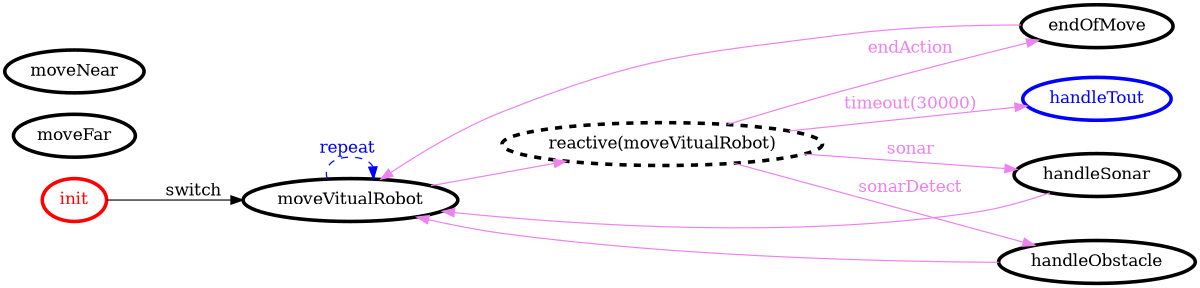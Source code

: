 /*
*
* A GraphViz DOT FSM description 
* Please use a GraphViz visualizer (like http://www.webgraphviz.com)
*  
*/

digraph finite_state_machine {
	rankdir=LR
	size="8,5"
	
	init [ color = red ][ fontcolor = red ][ penwidth = 3 ]
	handleSonar [ color = black ][ fontcolor = black ][ penwidth = 3 ]
	endOfMove [ color = black ][ fontcolor = black ][ penwidth = 3 ]
	handleObstacle [ color = black ][ fontcolor = black ][ penwidth = 3 ]
	moveFar [ color = black ][ fontcolor = black ][ penwidth = 3 ]
	moveVitualRobot [ color = black ][ fontcolor = black ][ penwidth = 3 ]
	moveNear [ color = black ][ fontcolor = black ][ penwidth = 3 ]
	"reactive(moveVitualRobot)" [ style = dashed ][ color = black ][ fontcolor = black ][ penwidth = 3 ]
	handleTout [ color = blue ][ fontcolor = blue ][ penwidth = 3 ]
	
	endOfMove -> moveVitualRobot[ color = violet ][ fontcolor = violet ]
	handleSonar -> moveVitualRobot[ color = violet ][ fontcolor = violet ]
	init -> moveVitualRobot [ label = "switch" ][ color = black ][ fontcolor = black ]
	"reactive(moveVitualRobot)" -> handleObstacle [ label = "sonarDetect" ][ color = violet ][ fontcolor = violet ]
	moveVitualRobot -> moveVitualRobot [ label = "repeat "][ style = dashed ][ color = blue ][ fontcolor = blue ]
	handleObstacle -> moveVitualRobot[ color = violet ][ fontcolor = violet ]
	"reactive(moveVitualRobot)" -> handleTout [ label = "timeout(30000)" ][ color = violet ][ fontcolor = violet ]
	"reactive(moveVitualRobot)" -> handleSonar [ label = "sonar" ][ color = violet ][ fontcolor = violet ]
	"reactive(moveVitualRobot)" -> endOfMove [ label = "endAction" ][ color = violet ][ fontcolor = violet ]
	moveVitualRobot -> "reactive(moveVitualRobot)" [ label = "" ][ color = violet ][ fontcolor = violet ]
}
